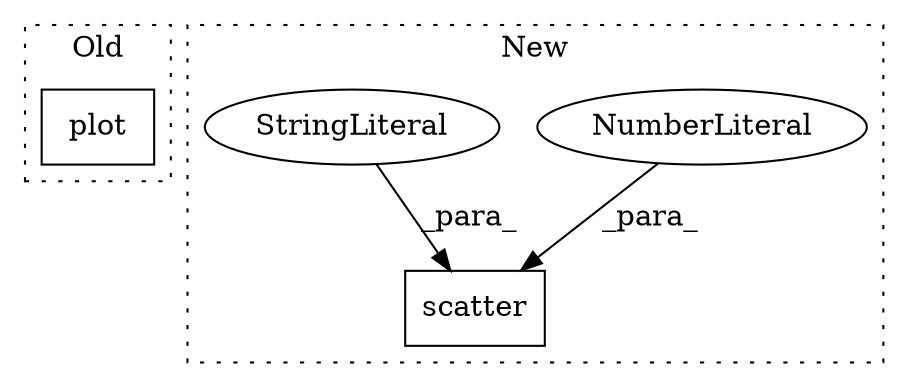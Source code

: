 digraph G {
subgraph cluster0 {
1 [label="plot" a="32" s="2522,2593" l="5,1" shape="box"];
label = "Old";
style="dotted";
}
subgraph cluster1 {
2 [label="scatter" a="32" s="3584,3693" l="8,1" shape="box"];
3 [label="NumberLiteral" a="34" s="3674" l="2" shape="ellipse"];
4 [label="StringLiteral" a="45" s="3666" l="7" shape="ellipse"];
label = "New";
style="dotted";
}
3 -> 2 [label="_para_"];
4 -> 2 [label="_para_"];
}